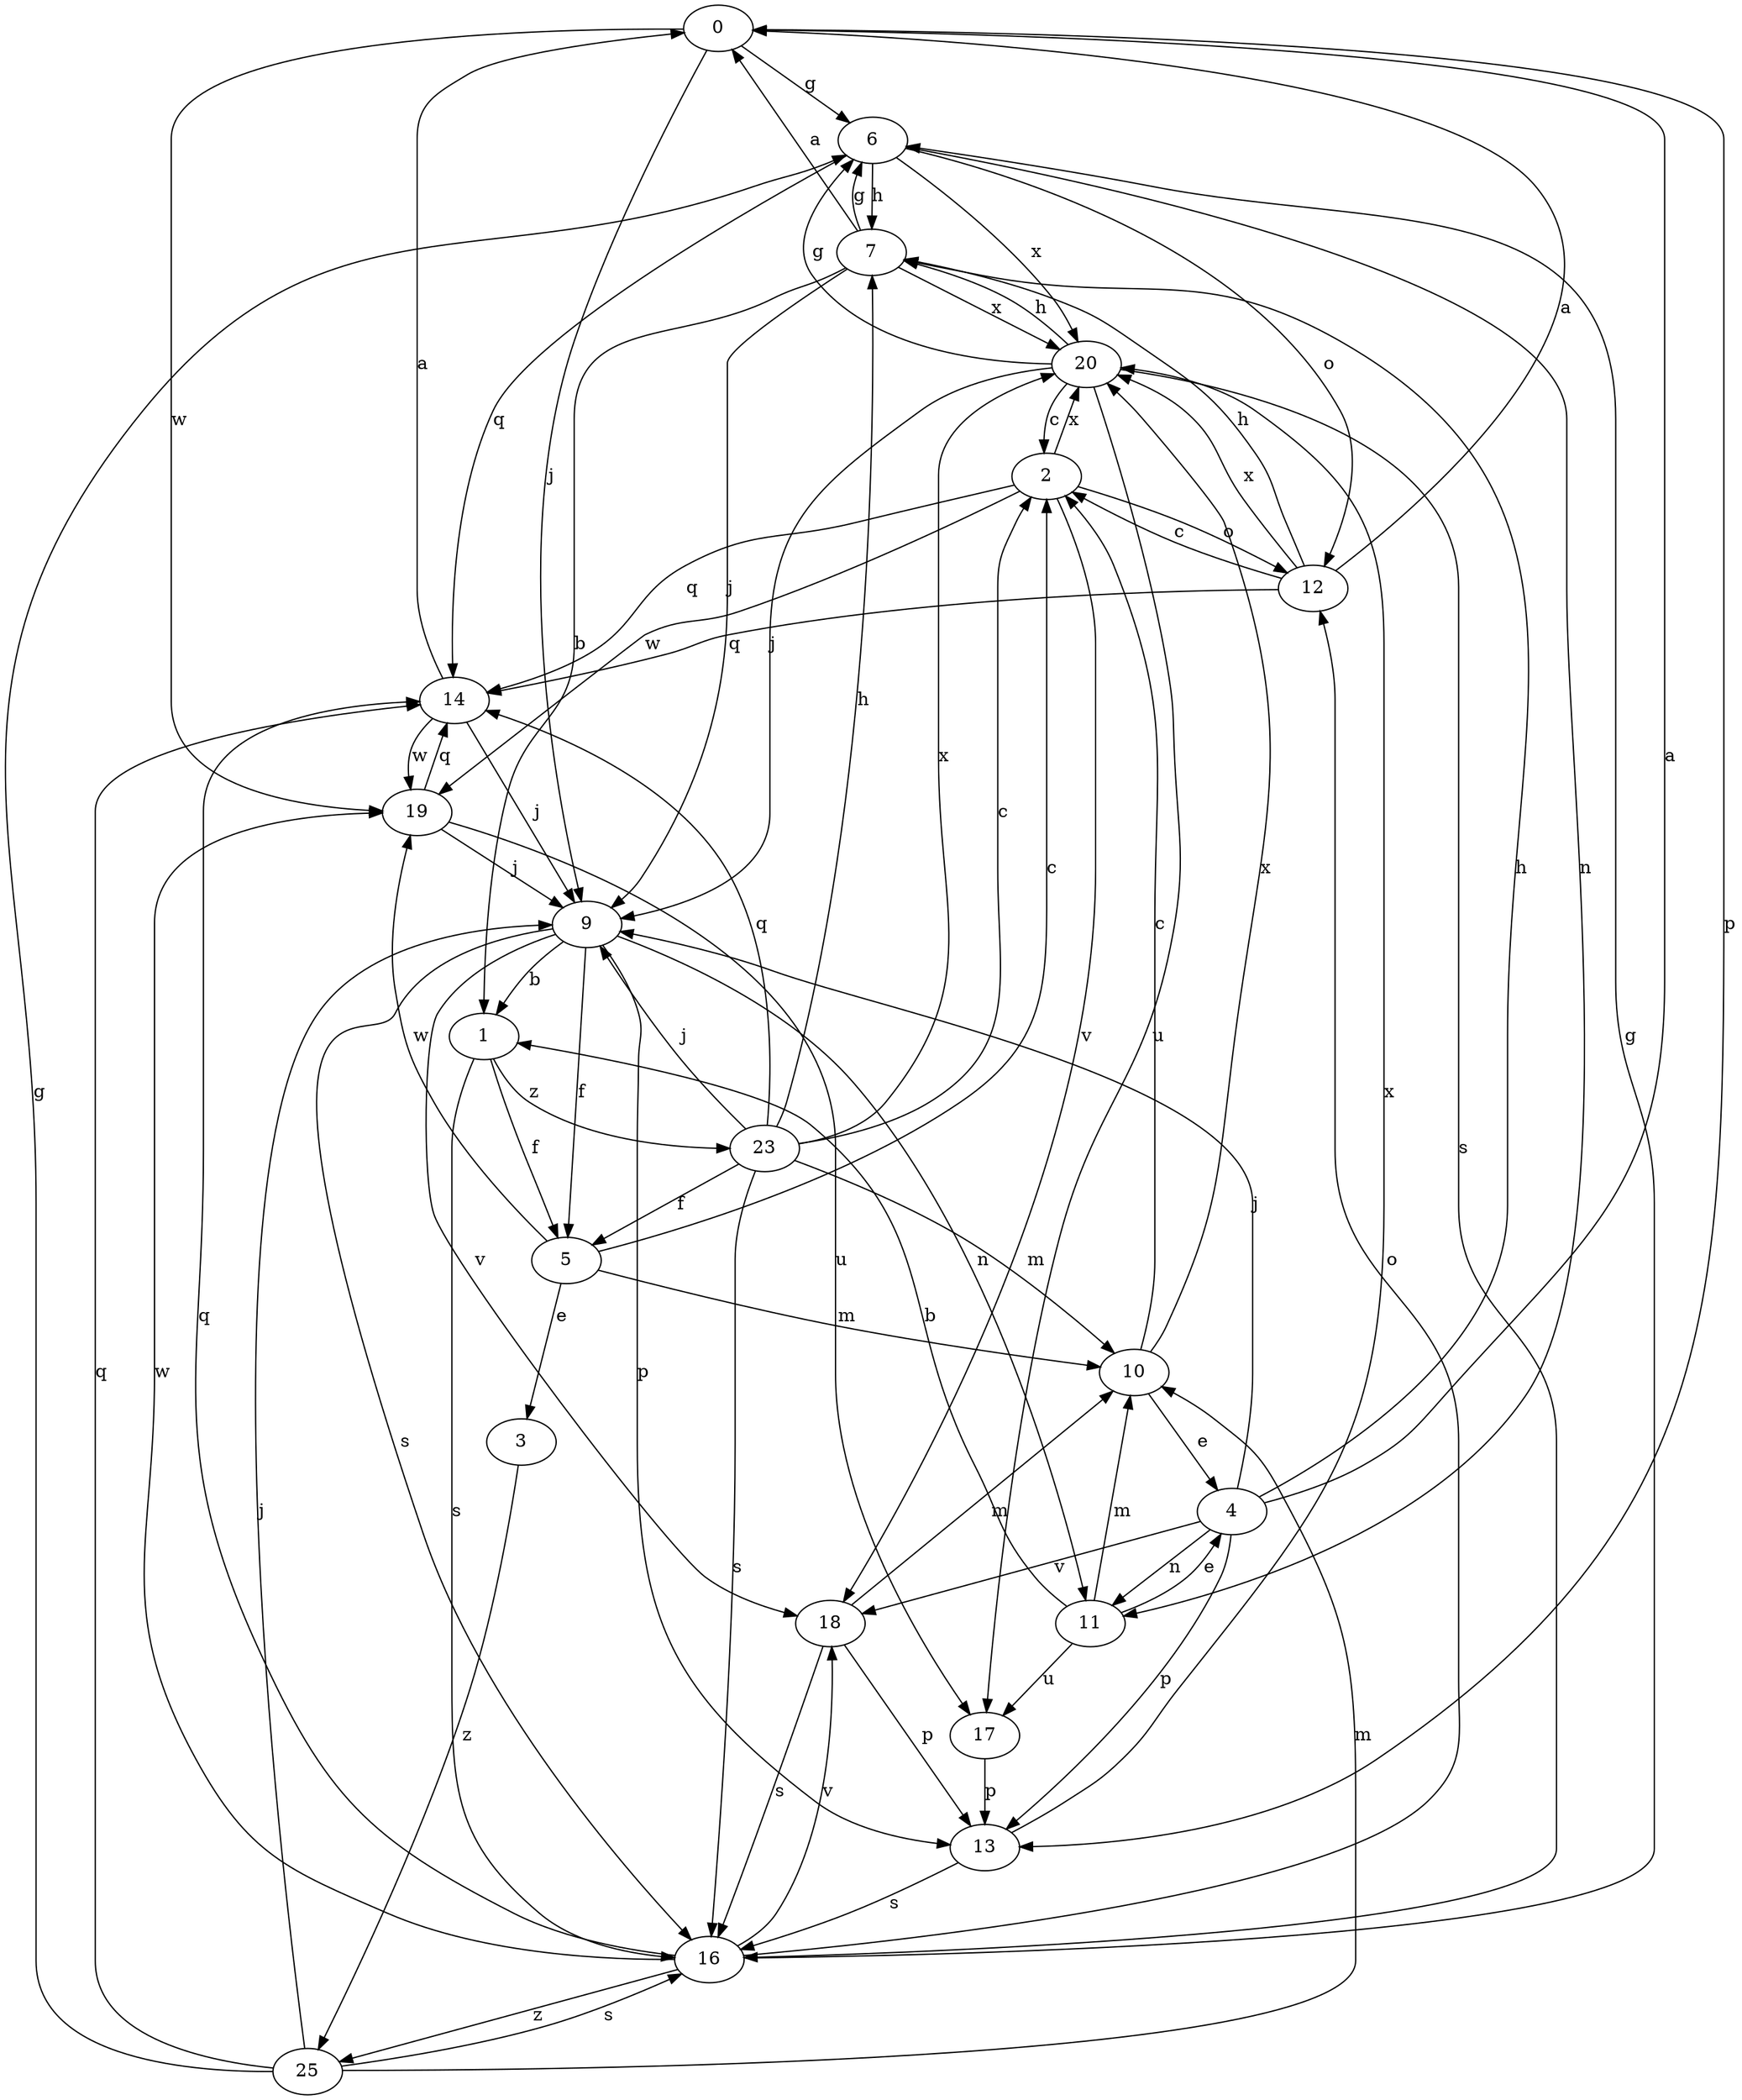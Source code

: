 strict digraph  {
0;
1;
2;
3;
4;
5;
6;
7;
9;
10;
11;
12;
13;
14;
16;
17;
18;
19;
20;
23;
25;
0 -> 6  [label=g];
0 -> 9  [label=j];
0 -> 13  [label=p];
0 -> 19  [label=w];
1 -> 5  [label=f];
1 -> 16  [label=s];
1 -> 23  [label=z];
2 -> 12  [label=o];
2 -> 14  [label=q];
2 -> 18  [label=v];
2 -> 19  [label=w];
2 -> 20  [label=x];
3 -> 25  [label=z];
4 -> 0  [label=a];
4 -> 7  [label=h];
4 -> 9  [label=j];
4 -> 11  [label=n];
4 -> 13  [label=p];
4 -> 18  [label=v];
5 -> 2  [label=c];
5 -> 3  [label=e];
5 -> 10  [label=m];
5 -> 19  [label=w];
6 -> 7  [label=h];
6 -> 11  [label=n];
6 -> 12  [label=o];
6 -> 14  [label=q];
6 -> 20  [label=x];
7 -> 0  [label=a];
7 -> 1  [label=b];
7 -> 6  [label=g];
7 -> 9  [label=j];
7 -> 20  [label=x];
9 -> 1  [label=b];
9 -> 5  [label=f];
9 -> 11  [label=n];
9 -> 13  [label=p];
9 -> 16  [label=s];
9 -> 18  [label=v];
10 -> 2  [label=c];
10 -> 4  [label=e];
10 -> 20  [label=x];
11 -> 1  [label=b];
11 -> 4  [label=e];
11 -> 10  [label=m];
11 -> 17  [label=u];
12 -> 0  [label=a];
12 -> 2  [label=c];
12 -> 7  [label=h];
12 -> 14  [label=q];
12 -> 20  [label=x];
13 -> 16  [label=s];
13 -> 20  [label=x];
14 -> 0  [label=a];
14 -> 9  [label=j];
14 -> 19  [label=w];
16 -> 6  [label=g];
16 -> 12  [label=o];
16 -> 14  [label=q];
16 -> 18  [label=v];
16 -> 19  [label=w];
16 -> 25  [label=z];
17 -> 13  [label=p];
18 -> 10  [label=m];
18 -> 13  [label=p];
18 -> 16  [label=s];
19 -> 9  [label=j];
19 -> 14  [label=q];
19 -> 17  [label=u];
20 -> 2  [label=c];
20 -> 6  [label=g];
20 -> 7  [label=h];
20 -> 9  [label=j];
20 -> 16  [label=s];
20 -> 17  [label=u];
23 -> 2  [label=c];
23 -> 5  [label=f];
23 -> 7  [label=h];
23 -> 9  [label=j];
23 -> 10  [label=m];
23 -> 14  [label=q];
23 -> 16  [label=s];
23 -> 20  [label=x];
25 -> 6  [label=g];
25 -> 9  [label=j];
25 -> 10  [label=m];
25 -> 14  [label=q];
25 -> 16  [label=s];
}
